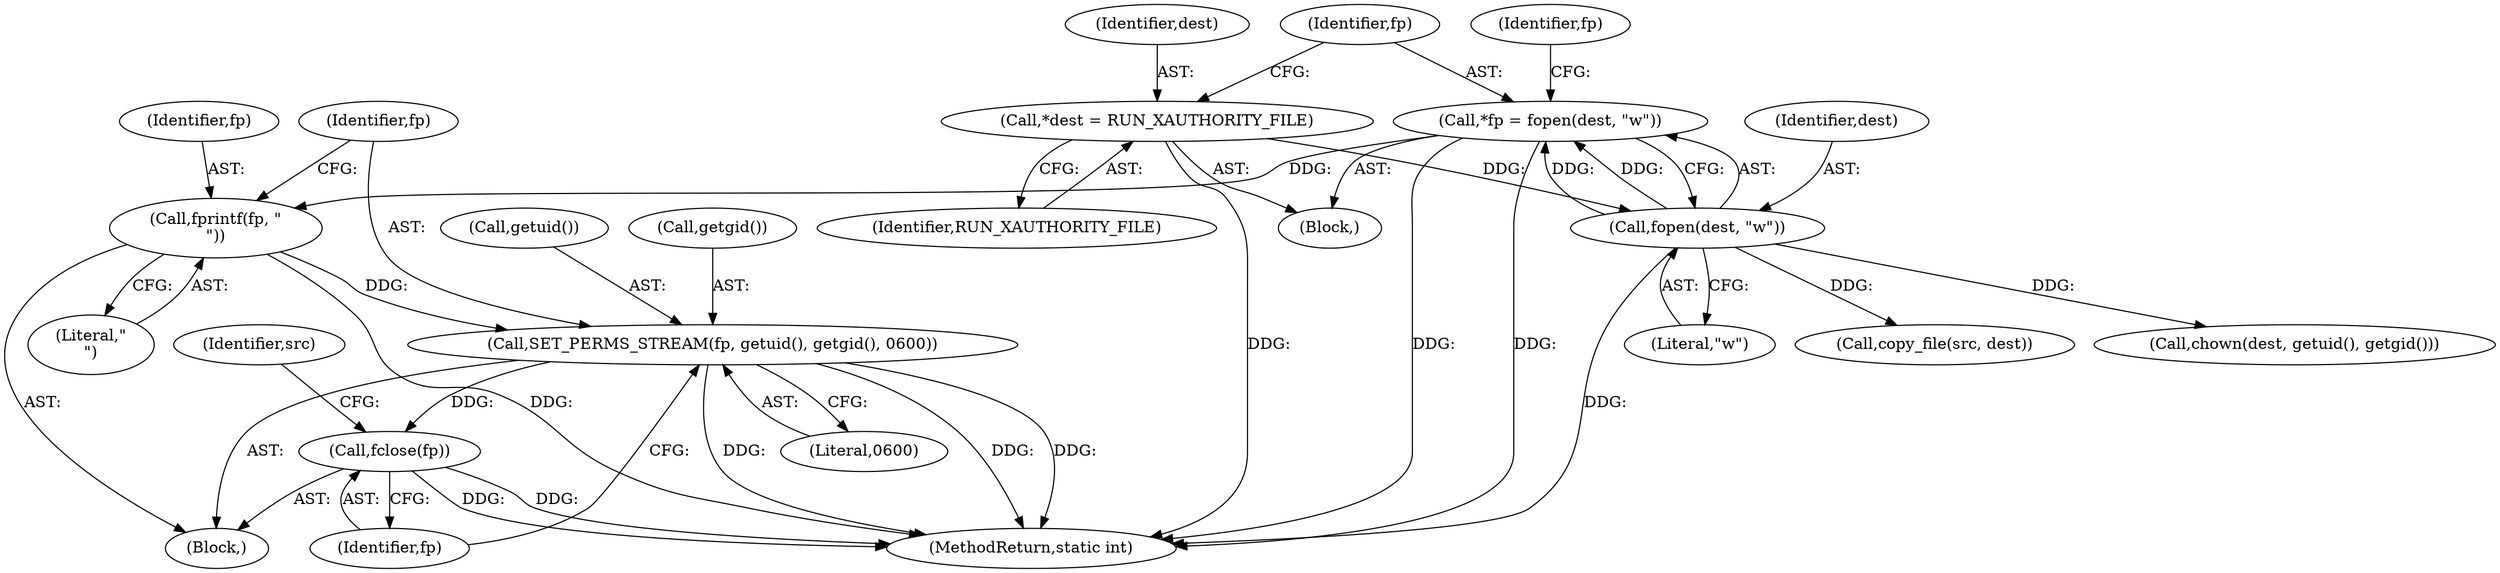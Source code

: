 digraph "0_firejail_903fd8a0789ca3cc3c21d84cd0282481515592ef_3@API" {
"1000119" [label="(Call,fprintf(fp, \"\n\"))"];
"1000111" [label="(Call,*fp = fopen(dest, \"w\"))"];
"1000113" [label="(Call,fopen(dest, \"w\"))"];
"1000107" [label="(Call,*dest = RUN_XAUTHORITY_FILE)"];
"1000122" [label="(Call,SET_PERMS_STREAM(fp, getuid(), getgid(), 0600))"];
"1000127" [label="(Call,fclose(fp))"];
"1000128" [label="(Identifier,fp)"];
"1000113" [label="(Call,fopen(dest, \"w\"))"];
"1000112" [label="(Identifier,fp)"];
"1000107" [label="(Call,*dest = RUN_XAUTHORITY_FILE)"];
"1000119" [label="(Call,fprintf(fp, \"\n\"))"];
"1000124" [label="(Call,getuid())"];
"1000123" [label="(Identifier,fp)"];
"1000122" [label="(Call,SET_PERMS_STREAM(fp, getuid(), getgid(), 0600))"];
"1000133" [label="(Identifier,src)"];
"1000126" [label="(Literal,0600)"];
"1000109" [label="(Identifier,RUN_XAUTHORITY_FILE)"];
"1000118" [label="(Block,)"];
"1000222" [label="(MethodReturn,static int)"];
"1000127" [label="(Call,fclose(fp))"];
"1000120" [label="(Identifier,fp)"];
"1000111" [label="(Call,*fp = fopen(dest, \"w\"))"];
"1000115" [label="(Literal,\"w\")"];
"1000117" [label="(Identifier,fp)"];
"1000121" [label="(Literal,\"\n\")"];
"1000103" [label="(Block,)"];
"1000180" [label="(Call,copy_file(src, dest))"];
"1000114" [label="(Identifier,dest)"];
"1000201" [label="(Call,chown(dest, getuid(), getgid()))"];
"1000108" [label="(Identifier,dest)"];
"1000125" [label="(Call,getgid())"];
"1000119" -> "1000118"  [label="AST: "];
"1000119" -> "1000121"  [label="CFG: "];
"1000120" -> "1000119"  [label="AST: "];
"1000121" -> "1000119"  [label="AST: "];
"1000123" -> "1000119"  [label="CFG: "];
"1000119" -> "1000222"  [label="DDG: "];
"1000111" -> "1000119"  [label="DDG: "];
"1000119" -> "1000122"  [label="DDG: "];
"1000111" -> "1000103"  [label="AST: "];
"1000111" -> "1000113"  [label="CFG: "];
"1000112" -> "1000111"  [label="AST: "];
"1000113" -> "1000111"  [label="AST: "];
"1000117" -> "1000111"  [label="CFG: "];
"1000111" -> "1000222"  [label="DDG: "];
"1000111" -> "1000222"  [label="DDG: "];
"1000113" -> "1000111"  [label="DDG: "];
"1000113" -> "1000111"  [label="DDG: "];
"1000113" -> "1000115"  [label="CFG: "];
"1000114" -> "1000113"  [label="AST: "];
"1000115" -> "1000113"  [label="AST: "];
"1000113" -> "1000222"  [label="DDG: "];
"1000107" -> "1000113"  [label="DDG: "];
"1000113" -> "1000180"  [label="DDG: "];
"1000113" -> "1000201"  [label="DDG: "];
"1000107" -> "1000103"  [label="AST: "];
"1000107" -> "1000109"  [label="CFG: "];
"1000108" -> "1000107"  [label="AST: "];
"1000109" -> "1000107"  [label="AST: "];
"1000112" -> "1000107"  [label="CFG: "];
"1000107" -> "1000222"  [label="DDG: "];
"1000122" -> "1000118"  [label="AST: "];
"1000122" -> "1000126"  [label="CFG: "];
"1000123" -> "1000122"  [label="AST: "];
"1000124" -> "1000122"  [label="AST: "];
"1000125" -> "1000122"  [label="AST: "];
"1000126" -> "1000122"  [label="AST: "];
"1000128" -> "1000122"  [label="CFG: "];
"1000122" -> "1000222"  [label="DDG: "];
"1000122" -> "1000222"  [label="DDG: "];
"1000122" -> "1000222"  [label="DDG: "];
"1000122" -> "1000127"  [label="DDG: "];
"1000127" -> "1000118"  [label="AST: "];
"1000127" -> "1000128"  [label="CFG: "];
"1000128" -> "1000127"  [label="AST: "];
"1000133" -> "1000127"  [label="CFG: "];
"1000127" -> "1000222"  [label="DDG: "];
"1000127" -> "1000222"  [label="DDG: "];
}
